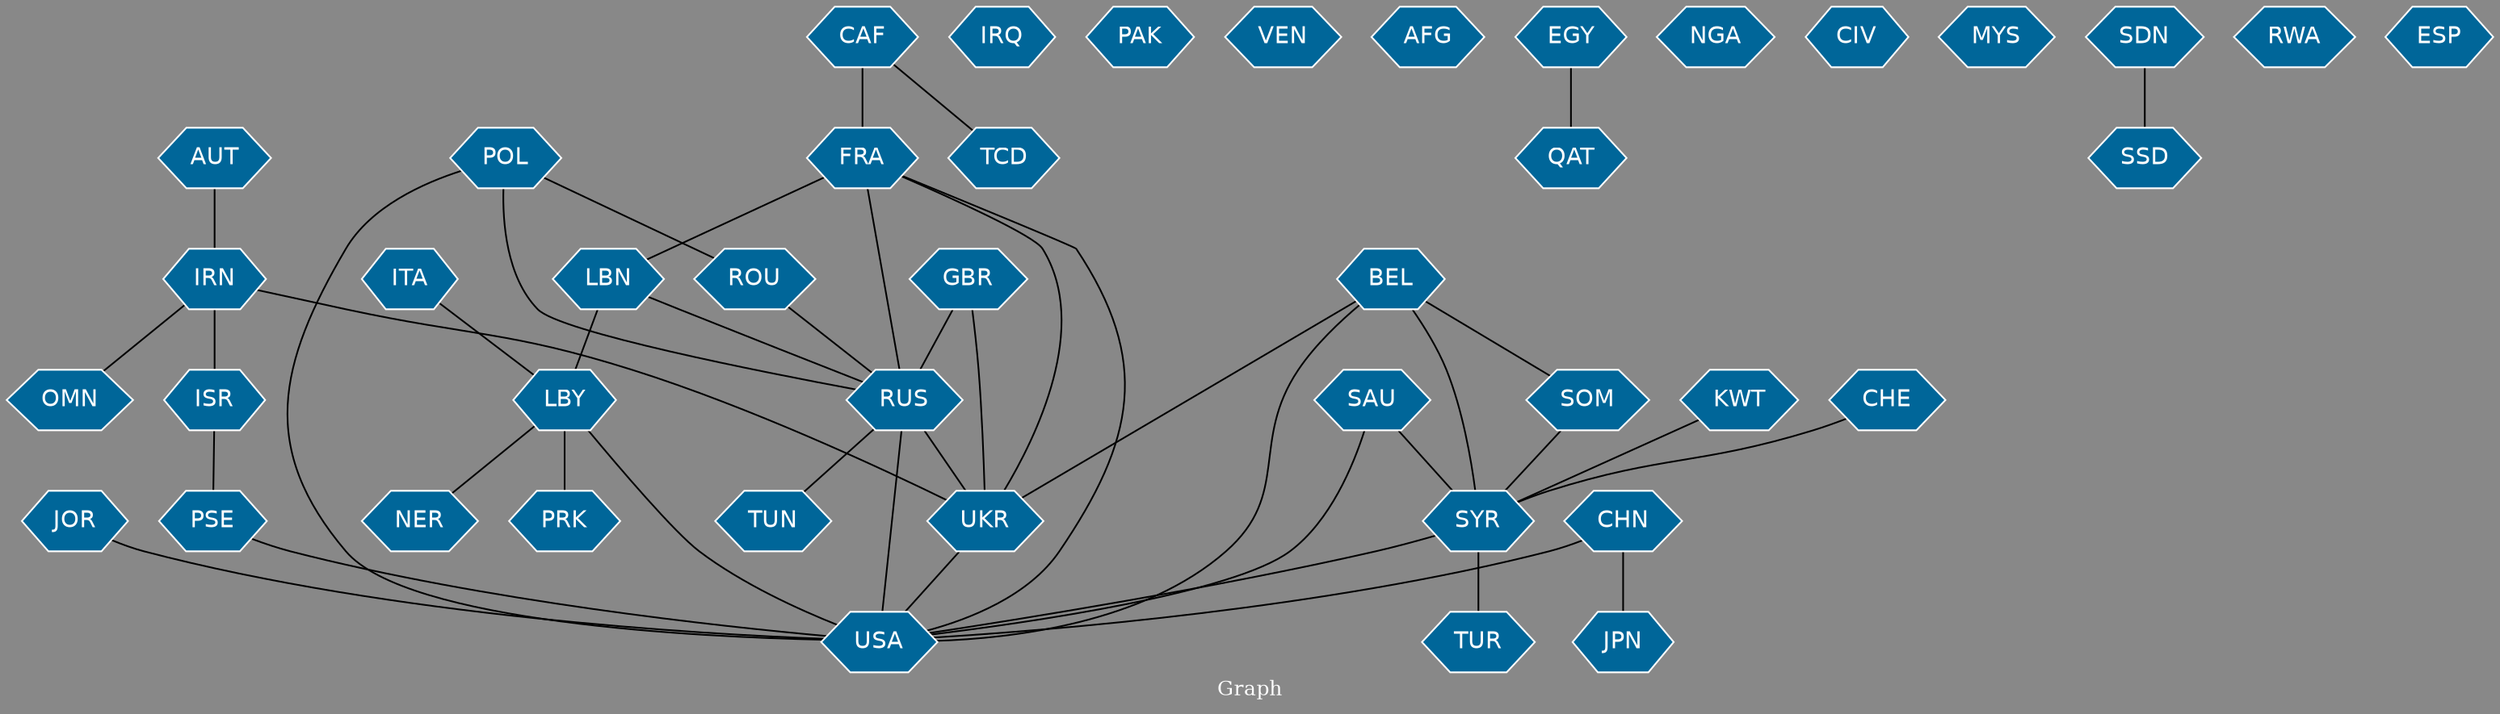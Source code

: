 // Countries together in item graph
graph {
	graph [bgcolor="#888888" fontcolor=white fontsize=12 label="Graph" outputorder=edgesfirst overlap=prism]
	node [color=white fillcolor="#006699" fontcolor=white fontname=Helvetica shape=hexagon style=filled]
	edge [arrowhead=open color=black fontcolor=white fontname=Courier fontsize=12]
		ISR [label=ISR]
		IRQ [label=IRQ]
		LBY [label=LBY]
		RUS [label=RUS]
		POL [label=POL]
		ROU [label=ROU]
		UKR [label=UKR]
		USA [label=USA]
		IRN [label=IRN]
		JOR [label=JOR]
		PSE [label=PSE]
		SYR [label=SYR]
		NER [label=NER]
		ITA [label=ITA]
		FRA [label=FRA]
		TUR [label=TUR]
		PAK [label=PAK]
		SOM [label=SOM]
		BEL [label=BEL]
		VEN [label=VEN]
		AFG [label=AFG]
		QAT [label=QAT]
		EGY [label=EGY]
		TUN [label=TUN]
		CAF [label=CAF]
		KWT [label=KWT]
		NGA [label=NGA]
		AUT [label=AUT]
		GBR [label=GBR]
		CHE [label=CHE]
		PRK [label=PRK]
		LBN [label=LBN]
		SAU [label=SAU]
		CIV [label=CIV]
		MYS [label=MYS]
		CHN [label=CHN]
		JPN [label=JPN]
		SSD [label=SSD]
		SDN [label=SDN]
		OMN [label=OMN]
		RWA [label=RWA]
		ESP [label=ESP]
		TCD [label=TCD]
			FRA -- USA [weight=1]
			SYR -- USA [weight=1]
			BEL -- USA [weight=1]
			SYR -- TUR [weight=1]
			EGY -- QAT [weight=1]
			CHN -- USA [weight=1]
			ITA -- LBY [weight=1]
			LBN -- LBY [weight=2]
			LBY -- USA [weight=1]
			CAF -- TCD [weight=1]
			LBY -- PRK [weight=2]
			IRN -- OMN [weight=1]
			CHE -- SYR [weight=1]
			ISR -- PSE [weight=1]
			SAU -- SYR [weight=1]
			POL -- ROU [weight=1]
			LBY -- NER [weight=1]
			BEL -- SOM [weight=1]
			BEL -- SYR [weight=1]
			GBR -- UKR [weight=1]
			IRN -- UKR [weight=1]
			CHN -- JPN [weight=1]
			LBN -- RUS [weight=1]
			RUS -- USA [weight=9]
			UKR -- USA [weight=7]
			RUS -- UKR [weight=21]
			PSE -- USA [weight=1]
			FRA -- RUS [weight=4]
			KWT -- SYR [weight=1]
			ROU -- RUS [weight=1]
			SDN -- SSD [weight=2]
			JOR -- USA [weight=3]
			GBR -- RUS [weight=1]
			POL -- RUS [weight=1]
			AUT -- IRN [weight=1]
			IRN -- ISR [weight=1]
			FRA -- LBN [weight=1]
			FRA -- UKR [weight=2]
			POL -- USA [weight=1]
			SOM -- SYR [weight=1]
			BEL -- UKR [weight=1]
			CAF -- FRA [weight=2]
			RUS -- TUN [weight=1]
			SAU -- USA [weight=2]
}